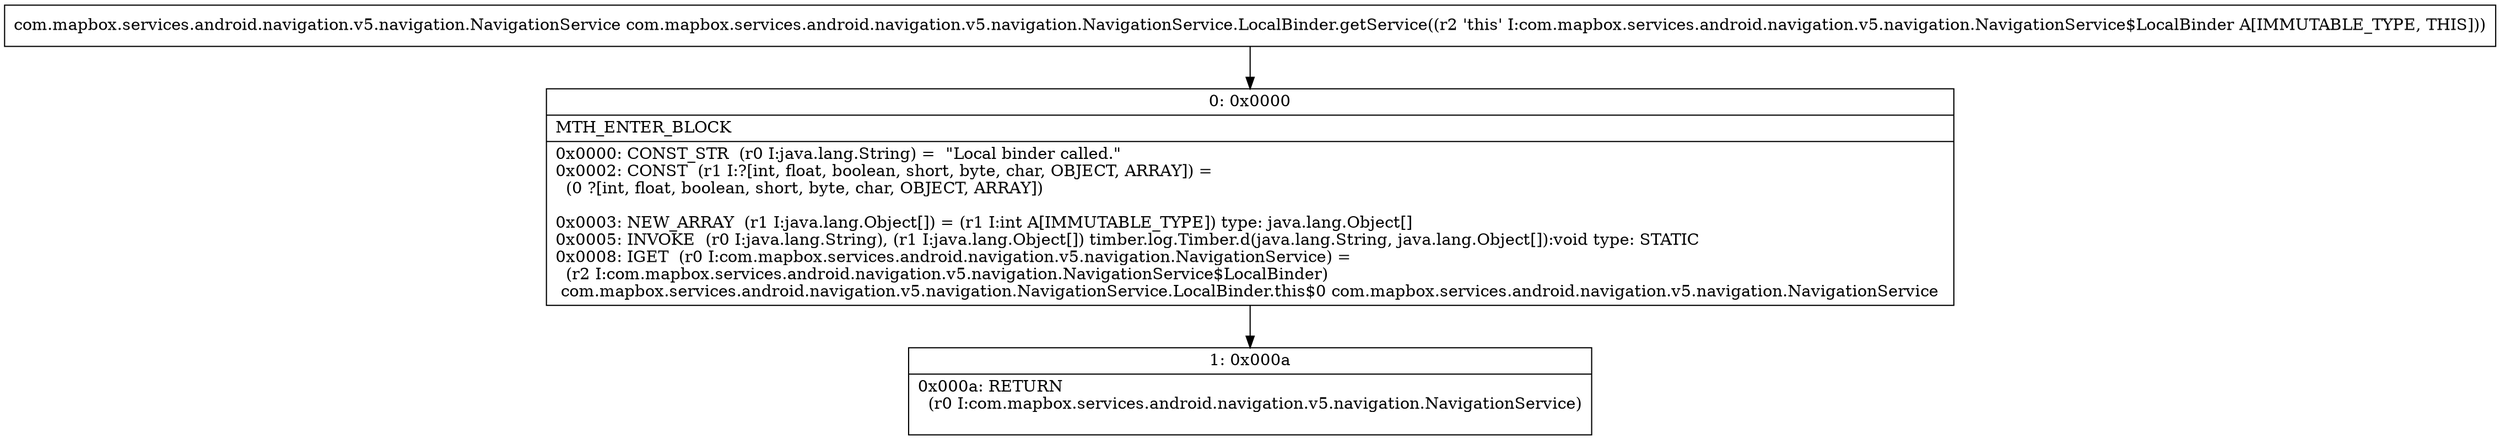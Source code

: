 digraph "CFG forcom.mapbox.services.android.navigation.v5.navigation.NavigationService.LocalBinder.getService()Lcom\/mapbox\/services\/android\/navigation\/v5\/navigation\/NavigationService;" {
Node_0 [shape=record,label="{0\:\ 0x0000|MTH_ENTER_BLOCK\l|0x0000: CONST_STR  (r0 I:java.lang.String) =  \"Local binder called.\" \l0x0002: CONST  (r1 I:?[int, float, boolean, short, byte, char, OBJECT, ARRAY]) = \l  (0 ?[int, float, boolean, short, byte, char, OBJECT, ARRAY])\l \l0x0003: NEW_ARRAY  (r1 I:java.lang.Object[]) = (r1 I:int A[IMMUTABLE_TYPE]) type: java.lang.Object[] \l0x0005: INVOKE  (r0 I:java.lang.String), (r1 I:java.lang.Object[]) timber.log.Timber.d(java.lang.String, java.lang.Object[]):void type: STATIC \l0x0008: IGET  (r0 I:com.mapbox.services.android.navigation.v5.navigation.NavigationService) = \l  (r2 I:com.mapbox.services.android.navigation.v5.navigation.NavigationService$LocalBinder)\l com.mapbox.services.android.navigation.v5.navigation.NavigationService.LocalBinder.this$0 com.mapbox.services.android.navigation.v5.navigation.NavigationService \l}"];
Node_1 [shape=record,label="{1\:\ 0x000a|0x000a: RETURN  \l  (r0 I:com.mapbox.services.android.navigation.v5.navigation.NavigationService)\l \l}"];
MethodNode[shape=record,label="{com.mapbox.services.android.navigation.v5.navigation.NavigationService com.mapbox.services.android.navigation.v5.navigation.NavigationService.LocalBinder.getService((r2 'this' I:com.mapbox.services.android.navigation.v5.navigation.NavigationService$LocalBinder A[IMMUTABLE_TYPE, THIS])) }"];
MethodNode -> Node_0;
Node_0 -> Node_1;
}

